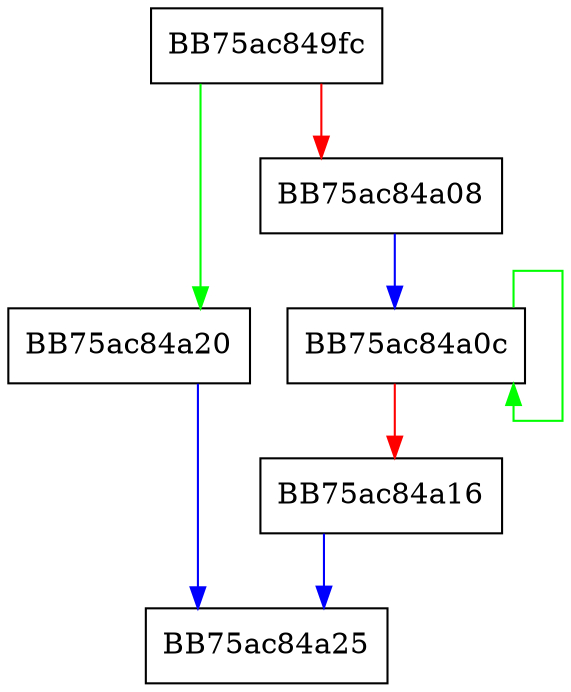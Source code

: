 digraph WPP_SF_SLqD {
  node [shape="box"];
  graph [splines=ortho];
  BB75ac849fc -> BB75ac84a20 [color="green"];
  BB75ac849fc -> BB75ac84a08 [color="red"];
  BB75ac84a08 -> BB75ac84a0c [color="blue"];
  BB75ac84a0c -> BB75ac84a0c [color="green"];
  BB75ac84a0c -> BB75ac84a16 [color="red"];
  BB75ac84a16 -> BB75ac84a25 [color="blue"];
  BB75ac84a20 -> BB75ac84a25 [color="blue"];
}